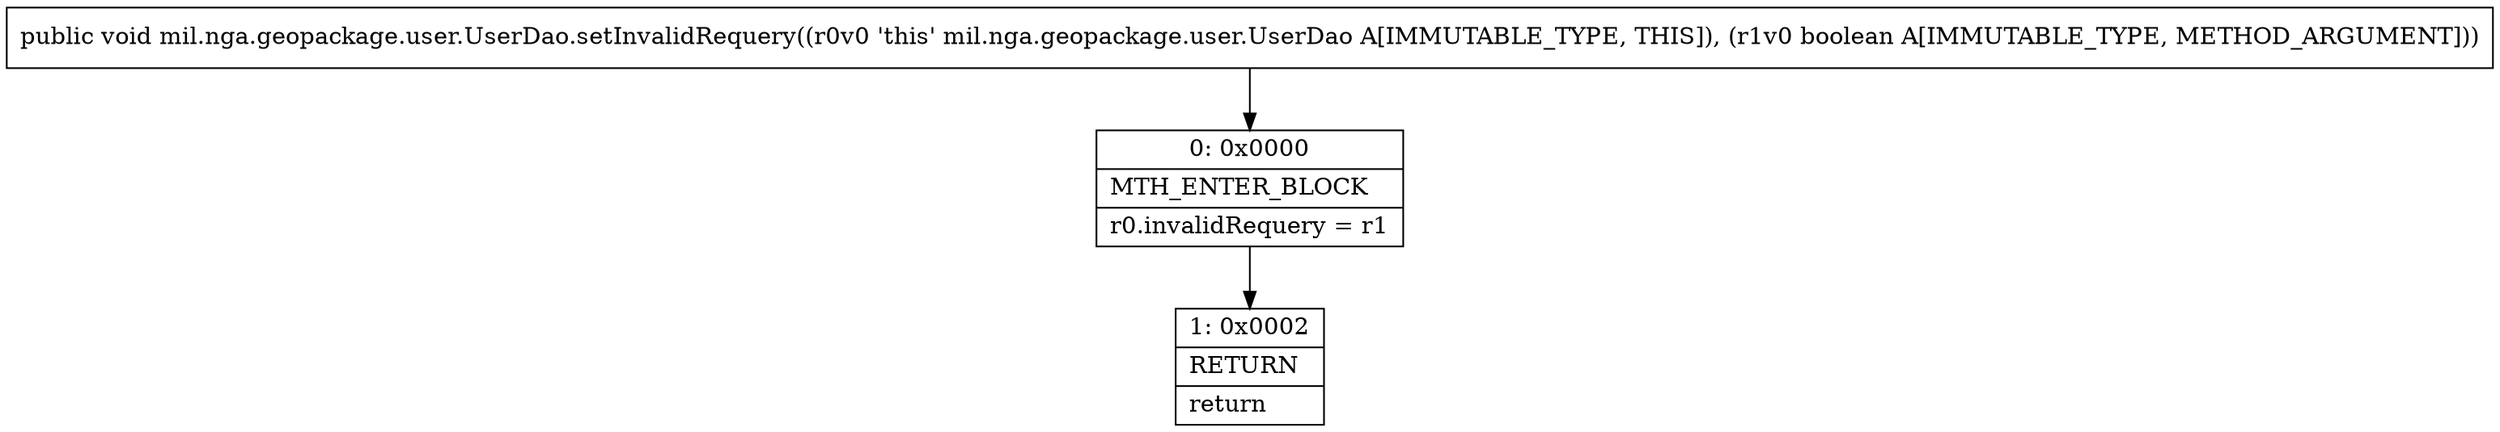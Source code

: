 digraph "CFG formil.nga.geopackage.user.UserDao.setInvalidRequery(Z)V" {
Node_0 [shape=record,label="{0\:\ 0x0000|MTH_ENTER_BLOCK\l|r0.invalidRequery = r1\l}"];
Node_1 [shape=record,label="{1\:\ 0x0002|RETURN\l|return\l}"];
MethodNode[shape=record,label="{public void mil.nga.geopackage.user.UserDao.setInvalidRequery((r0v0 'this' mil.nga.geopackage.user.UserDao A[IMMUTABLE_TYPE, THIS]), (r1v0 boolean A[IMMUTABLE_TYPE, METHOD_ARGUMENT])) }"];
MethodNode -> Node_0;
Node_0 -> Node_1;
}

